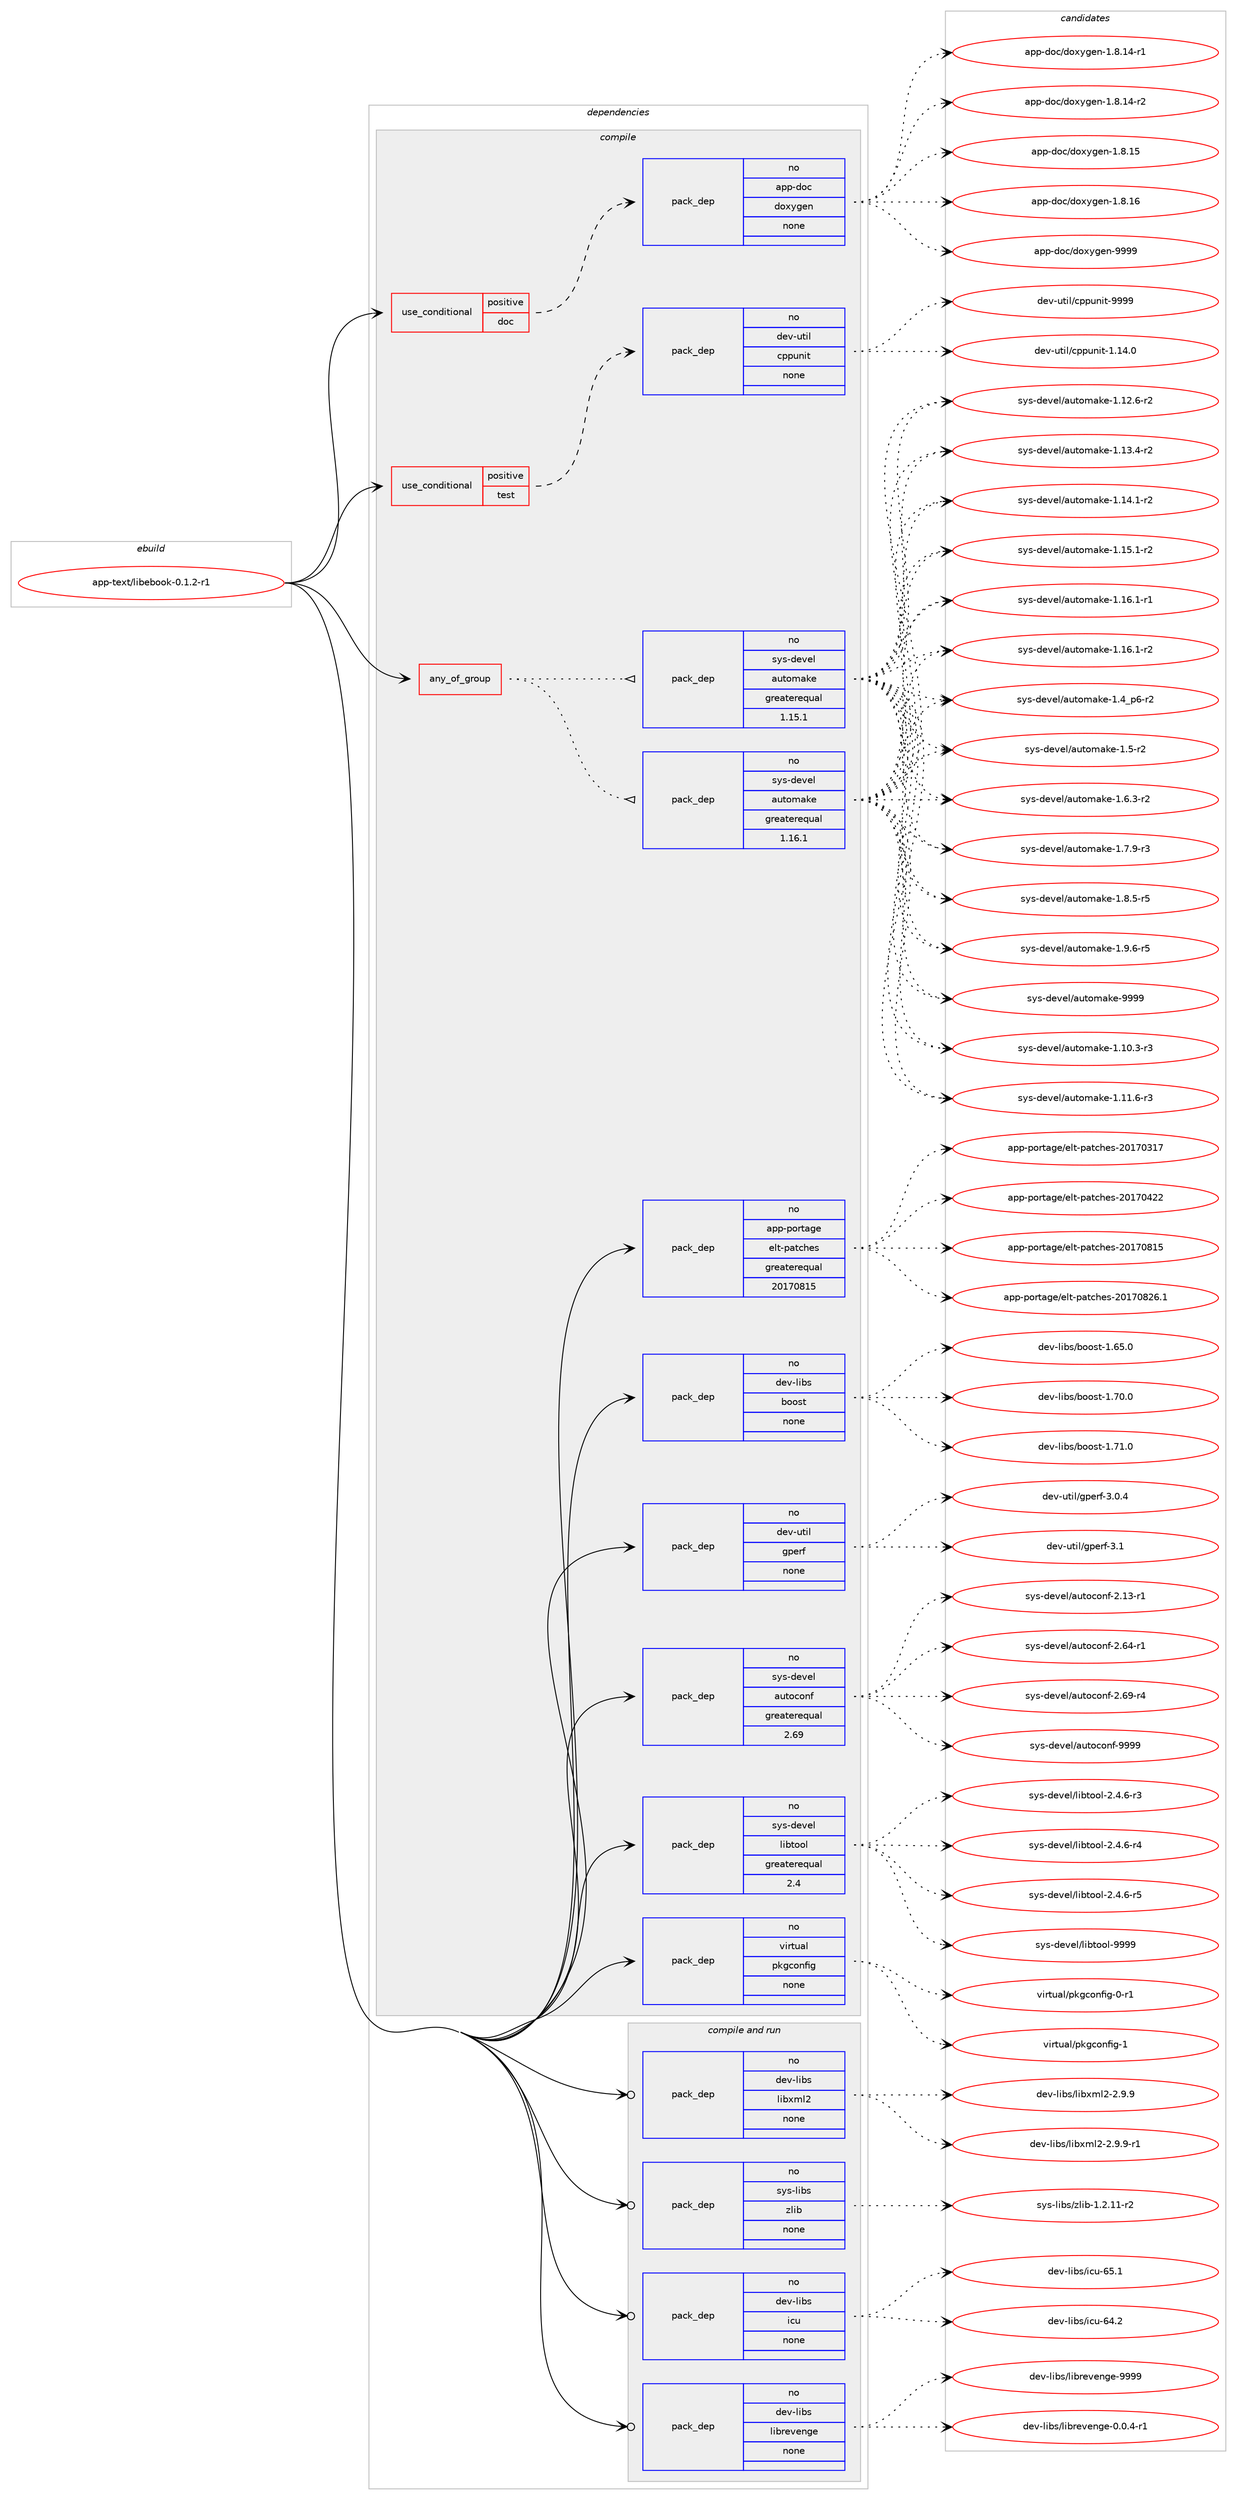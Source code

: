 digraph prolog {

# *************
# Graph options
# *************

newrank=true;
concentrate=true;
compound=true;
graph [rankdir=LR,fontname=Helvetica,fontsize=10,ranksep=1.5];#, ranksep=2.5, nodesep=0.2];
edge  [arrowhead=vee];
node  [fontname=Helvetica,fontsize=10];

# **********
# The ebuild
# **********

subgraph cluster_leftcol {
color=gray;
rank=same;
label=<<i>ebuild</i>>;
id [label="app-text/libebook-0.1.2-r1", color=red, width=4, href="../app-text/libebook-0.1.2-r1.svg"];
}

# ****************
# The dependencies
# ****************

subgraph cluster_midcol {
color=gray;
label=<<i>dependencies</i>>;
subgraph cluster_compile {
fillcolor="#eeeeee";
style=filled;
label=<<i>compile</i>>;
subgraph any8896 {
dependency509536 [label=<<TABLE BORDER="0" CELLBORDER="1" CELLSPACING="0" CELLPADDING="4"><TR><TD CELLPADDING="10">any_of_group</TD></TR></TABLE>>, shape=none, color=red];subgraph pack378841 {
dependency509537 [label=<<TABLE BORDER="0" CELLBORDER="1" CELLSPACING="0" CELLPADDING="4" WIDTH="220"><TR><TD ROWSPAN="6" CELLPADDING="30">pack_dep</TD></TR><TR><TD WIDTH="110">no</TD></TR><TR><TD>sys-devel</TD></TR><TR><TD>automake</TD></TR><TR><TD>greaterequal</TD></TR><TR><TD>1.16.1</TD></TR></TABLE>>, shape=none, color=blue];
}
dependency509536:e -> dependency509537:w [weight=20,style="dotted",arrowhead="oinv"];
subgraph pack378842 {
dependency509538 [label=<<TABLE BORDER="0" CELLBORDER="1" CELLSPACING="0" CELLPADDING="4" WIDTH="220"><TR><TD ROWSPAN="6" CELLPADDING="30">pack_dep</TD></TR><TR><TD WIDTH="110">no</TD></TR><TR><TD>sys-devel</TD></TR><TR><TD>automake</TD></TR><TR><TD>greaterequal</TD></TR><TR><TD>1.15.1</TD></TR></TABLE>>, shape=none, color=blue];
}
dependency509536:e -> dependency509538:w [weight=20,style="dotted",arrowhead="oinv"];
}
id:e -> dependency509536:w [weight=20,style="solid",arrowhead="vee"];
subgraph cond121475 {
dependency509539 [label=<<TABLE BORDER="0" CELLBORDER="1" CELLSPACING="0" CELLPADDING="4"><TR><TD ROWSPAN="3" CELLPADDING="10">use_conditional</TD></TR><TR><TD>positive</TD></TR><TR><TD>doc</TD></TR></TABLE>>, shape=none, color=red];
subgraph pack378843 {
dependency509540 [label=<<TABLE BORDER="0" CELLBORDER="1" CELLSPACING="0" CELLPADDING="4" WIDTH="220"><TR><TD ROWSPAN="6" CELLPADDING="30">pack_dep</TD></TR><TR><TD WIDTH="110">no</TD></TR><TR><TD>app-doc</TD></TR><TR><TD>doxygen</TD></TR><TR><TD>none</TD></TR><TR><TD></TD></TR></TABLE>>, shape=none, color=blue];
}
dependency509539:e -> dependency509540:w [weight=20,style="dashed",arrowhead="vee"];
}
id:e -> dependency509539:w [weight=20,style="solid",arrowhead="vee"];
subgraph cond121476 {
dependency509541 [label=<<TABLE BORDER="0" CELLBORDER="1" CELLSPACING="0" CELLPADDING="4"><TR><TD ROWSPAN="3" CELLPADDING="10">use_conditional</TD></TR><TR><TD>positive</TD></TR><TR><TD>test</TD></TR></TABLE>>, shape=none, color=red];
subgraph pack378844 {
dependency509542 [label=<<TABLE BORDER="0" CELLBORDER="1" CELLSPACING="0" CELLPADDING="4" WIDTH="220"><TR><TD ROWSPAN="6" CELLPADDING="30">pack_dep</TD></TR><TR><TD WIDTH="110">no</TD></TR><TR><TD>dev-util</TD></TR><TR><TD>cppunit</TD></TR><TR><TD>none</TD></TR><TR><TD></TD></TR></TABLE>>, shape=none, color=blue];
}
dependency509541:e -> dependency509542:w [weight=20,style="dashed",arrowhead="vee"];
}
id:e -> dependency509541:w [weight=20,style="solid",arrowhead="vee"];
subgraph pack378845 {
dependency509543 [label=<<TABLE BORDER="0" CELLBORDER="1" CELLSPACING="0" CELLPADDING="4" WIDTH="220"><TR><TD ROWSPAN="6" CELLPADDING="30">pack_dep</TD></TR><TR><TD WIDTH="110">no</TD></TR><TR><TD>app-portage</TD></TR><TR><TD>elt-patches</TD></TR><TR><TD>greaterequal</TD></TR><TR><TD>20170815</TD></TR></TABLE>>, shape=none, color=blue];
}
id:e -> dependency509543:w [weight=20,style="solid",arrowhead="vee"];
subgraph pack378846 {
dependency509544 [label=<<TABLE BORDER="0" CELLBORDER="1" CELLSPACING="0" CELLPADDING="4" WIDTH="220"><TR><TD ROWSPAN="6" CELLPADDING="30">pack_dep</TD></TR><TR><TD WIDTH="110">no</TD></TR><TR><TD>dev-libs</TD></TR><TR><TD>boost</TD></TR><TR><TD>none</TD></TR><TR><TD></TD></TR></TABLE>>, shape=none, color=blue];
}
id:e -> dependency509544:w [weight=20,style="solid",arrowhead="vee"];
subgraph pack378847 {
dependency509545 [label=<<TABLE BORDER="0" CELLBORDER="1" CELLSPACING="0" CELLPADDING="4" WIDTH="220"><TR><TD ROWSPAN="6" CELLPADDING="30">pack_dep</TD></TR><TR><TD WIDTH="110">no</TD></TR><TR><TD>dev-util</TD></TR><TR><TD>gperf</TD></TR><TR><TD>none</TD></TR><TR><TD></TD></TR></TABLE>>, shape=none, color=blue];
}
id:e -> dependency509545:w [weight=20,style="solid",arrowhead="vee"];
subgraph pack378848 {
dependency509546 [label=<<TABLE BORDER="0" CELLBORDER="1" CELLSPACING="0" CELLPADDING="4" WIDTH="220"><TR><TD ROWSPAN="6" CELLPADDING="30">pack_dep</TD></TR><TR><TD WIDTH="110">no</TD></TR><TR><TD>sys-devel</TD></TR><TR><TD>autoconf</TD></TR><TR><TD>greaterequal</TD></TR><TR><TD>2.69</TD></TR></TABLE>>, shape=none, color=blue];
}
id:e -> dependency509546:w [weight=20,style="solid",arrowhead="vee"];
subgraph pack378849 {
dependency509547 [label=<<TABLE BORDER="0" CELLBORDER="1" CELLSPACING="0" CELLPADDING="4" WIDTH="220"><TR><TD ROWSPAN="6" CELLPADDING="30">pack_dep</TD></TR><TR><TD WIDTH="110">no</TD></TR><TR><TD>sys-devel</TD></TR><TR><TD>libtool</TD></TR><TR><TD>greaterequal</TD></TR><TR><TD>2.4</TD></TR></TABLE>>, shape=none, color=blue];
}
id:e -> dependency509547:w [weight=20,style="solid",arrowhead="vee"];
subgraph pack378850 {
dependency509548 [label=<<TABLE BORDER="0" CELLBORDER="1" CELLSPACING="0" CELLPADDING="4" WIDTH="220"><TR><TD ROWSPAN="6" CELLPADDING="30">pack_dep</TD></TR><TR><TD WIDTH="110">no</TD></TR><TR><TD>virtual</TD></TR><TR><TD>pkgconfig</TD></TR><TR><TD>none</TD></TR><TR><TD></TD></TR></TABLE>>, shape=none, color=blue];
}
id:e -> dependency509548:w [weight=20,style="solid",arrowhead="vee"];
}
subgraph cluster_compileandrun {
fillcolor="#eeeeee";
style=filled;
label=<<i>compile and run</i>>;
subgraph pack378851 {
dependency509549 [label=<<TABLE BORDER="0" CELLBORDER="1" CELLSPACING="0" CELLPADDING="4" WIDTH="220"><TR><TD ROWSPAN="6" CELLPADDING="30">pack_dep</TD></TR><TR><TD WIDTH="110">no</TD></TR><TR><TD>dev-libs</TD></TR><TR><TD>icu</TD></TR><TR><TD>none</TD></TR><TR><TD></TD></TR></TABLE>>, shape=none, color=blue];
}
id:e -> dependency509549:w [weight=20,style="solid",arrowhead="odotvee"];
subgraph pack378852 {
dependency509550 [label=<<TABLE BORDER="0" CELLBORDER="1" CELLSPACING="0" CELLPADDING="4" WIDTH="220"><TR><TD ROWSPAN="6" CELLPADDING="30">pack_dep</TD></TR><TR><TD WIDTH="110">no</TD></TR><TR><TD>dev-libs</TD></TR><TR><TD>librevenge</TD></TR><TR><TD>none</TD></TR><TR><TD></TD></TR></TABLE>>, shape=none, color=blue];
}
id:e -> dependency509550:w [weight=20,style="solid",arrowhead="odotvee"];
subgraph pack378853 {
dependency509551 [label=<<TABLE BORDER="0" CELLBORDER="1" CELLSPACING="0" CELLPADDING="4" WIDTH="220"><TR><TD ROWSPAN="6" CELLPADDING="30">pack_dep</TD></TR><TR><TD WIDTH="110">no</TD></TR><TR><TD>dev-libs</TD></TR><TR><TD>libxml2</TD></TR><TR><TD>none</TD></TR><TR><TD></TD></TR></TABLE>>, shape=none, color=blue];
}
id:e -> dependency509551:w [weight=20,style="solid",arrowhead="odotvee"];
subgraph pack378854 {
dependency509552 [label=<<TABLE BORDER="0" CELLBORDER="1" CELLSPACING="0" CELLPADDING="4" WIDTH="220"><TR><TD ROWSPAN="6" CELLPADDING="30">pack_dep</TD></TR><TR><TD WIDTH="110">no</TD></TR><TR><TD>sys-libs</TD></TR><TR><TD>zlib</TD></TR><TR><TD>none</TD></TR><TR><TD></TD></TR></TABLE>>, shape=none, color=blue];
}
id:e -> dependency509552:w [weight=20,style="solid",arrowhead="odotvee"];
}
subgraph cluster_run {
fillcolor="#eeeeee";
style=filled;
label=<<i>run</i>>;
}
}

# **************
# The candidates
# **************

subgraph cluster_choices {
rank=same;
color=gray;
label=<<i>candidates</i>>;

subgraph choice378841 {
color=black;
nodesep=1;
choice11512111545100101118101108479711711611110997107101454946494846514511451 [label="sys-devel/automake-1.10.3-r3", color=red, width=4,href="../sys-devel/automake-1.10.3-r3.svg"];
choice11512111545100101118101108479711711611110997107101454946494946544511451 [label="sys-devel/automake-1.11.6-r3", color=red, width=4,href="../sys-devel/automake-1.11.6-r3.svg"];
choice11512111545100101118101108479711711611110997107101454946495046544511450 [label="sys-devel/automake-1.12.6-r2", color=red, width=4,href="../sys-devel/automake-1.12.6-r2.svg"];
choice11512111545100101118101108479711711611110997107101454946495146524511450 [label="sys-devel/automake-1.13.4-r2", color=red, width=4,href="../sys-devel/automake-1.13.4-r2.svg"];
choice11512111545100101118101108479711711611110997107101454946495246494511450 [label="sys-devel/automake-1.14.1-r2", color=red, width=4,href="../sys-devel/automake-1.14.1-r2.svg"];
choice11512111545100101118101108479711711611110997107101454946495346494511450 [label="sys-devel/automake-1.15.1-r2", color=red, width=4,href="../sys-devel/automake-1.15.1-r2.svg"];
choice11512111545100101118101108479711711611110997107101454946495446494511449 [label="sys-devel/automake-1.16.1-r1", color=red, width=4,href="../sys-devel/automake-1.16.1-r1.svg"];
choice11512111545100101118101108479711711611110997107101454946495446494511450 [label="sys-devel/automake-1.16.1-r2", color=red, width=4,href="../sys-devel/automake-1.16.1-r2.svg"];
choice115121115451001011181011084797117116111109971071014549465295112544511450 [label="sys-devel/automake-1.4_p6-r2", color=red, width=4,href="../sys-devel/automake-1.4_p6-r2.svg"];
choice11512111545100101118101108479711711611110997107101454946534511450 [label="sys-devel/automake-1.5-r2", color=red, width=4,href="../sys-devel/automake-1.5-r2.svg"];
choice115121115451001011181011084797117116111109971071014549465446514511450 [label="sys-devel/automake-1.6.3-r2", color=red, width=4,href="../sys-devel/automake-1.6.3-r2.svg"];
choice115121115451001011181011084797117116111109971071014549465546574511451 [label="sys-devel/automake-1.7.9-r3", color=red, width=4,href="../sys-devel/automake-1.7.9-r3.svg"];
choice115121115451001011181011084797117116111109971071014549465646534511453 [label="sys-devel/automake-1.8.5-r5", color=red, width=4,href="../sys-devel/automake-1.8.5-r5.svg"];
choice115121115451001011181011084797117116111109971071014549465746544511453 [label="sys-devel/automake-1.9.6-r5", color=red, width=4,href="../sys-devel/automake-1.9.6-r5.svg"];
choice115121115451001011181011084797117116111109971071014557575757 [label="sys-devel/automake-9999", color=red, width=4,href="../sys-devel/automake-9999.svg"];
dependency509537:e -> choice11512111545100101118101108479711711611110997107101454946494846514511451:w [style=dotted,weight="100"];
dependency509537:e -> choice11512111545100101118101108479711711611110997107101454946494946544511451:w [style=dotted,weight="100"];
dependency509537:e -> choice11512111545100101118101108479711711611110997107101454946495046544511450:w [style=dotted,weight="100"];
dependency509537:e -> choice11512111545100101118101108479711711611110997107101454946495146524511450:w [style=dotted,weight="100"];
dependency509537:e -> choice11512111545100101118101108479711711611110997107101454946495246494511450:w [style=dotted,weight="100"];
dependency509537:e -> choice11512111545100101118101108479711711611110997107101454946495346494511450:w [style=dotted,weight="100"];
dependency509537:e -> choice11512111545100101118101108479711711611110997107101454946495446494511449:w [style=dotted,weight="100"];
dependency509537:e -> choice11512111545100101118101108479711711611110997107101454946495446494511450:w [style=dotted,weight="100"];
dependency509537:e -> choice115121115451001011181011084797117116111109971071014549465295112544511450:w [style=dotted,weight="100"];
dependency509537:e -> choice11512111545100101118101108479711711611110997107101454946534511450:w [style=dotted,weight="100"];
dependency509537:e -> choice115121115451001011181011084797117116111109971071014549465446514511450:w [style=dotted,weight="100"];
dependency509537:e -> choice115121115451001011181011084797117116111109971071014549465546574511451:w [style=dotted,weight="100"];
dependency509537:e -> choice115121115451001011181011084797117116111109971071014549465646534511453:w [style=dotted,weight="100"];
dependency509537:e -> choice115121115451001011181011084797117116111109971071014549465746544511453:w [style=dotted,weight="100"];
dependency509537:e -> choice115121115451001011181011084797117116111109971071014557575757:w [style=dotted,weight="100"];
}
subgraph choice378842 {
color=black;
nodesep=1;
choice11512111545100101118101108479711711611110997107101454946494846514511451 [label="sys-devel/automake-1.10.3-r3", color=red, width=4,href="../sys-devel/automake-1.10.3-r3.svg"];
choice11512111545100101118101108479711711611110997107101454946494946544511451 [label="sys-devel/automake-1.11.6-r3", color=red, width=4,href="../sys-devel/automake-1.11.6-r3.svg"];
choice11512111545100101118101108479711711611110997107101454946495046544511450 [label="sys-devel/automake-1.12.6-r2", color=red, width=4,href="../sys-devel/automake-1.12.6-r2.svg"];
choice11512111545100101118101108479711711611110997107101454946495146524511450 [label="sys-devel/automake-1.13.4-r2", color=red, width=4,href="../sys-devel/automake-1.13.4-r2.svg"];
choice11512111545100101118101108479711711611110997107101454946495246494511450 [label="sys-devel/automake-1.14.1-r2", color=red, width=4,href="../sys-devel/automake-1.14.1-r2.svg"];
choice11512111545100101118101108479711711611110997107101454946495346494511450 [label="sys-devel/automake-1.15.1-r2", color=red, width=4,href="../sys-devel/automake-1.15.1-r2.svg"];
choice11512111545100101118101108479711711611110997107101454946495446494511449 [label="sys-devel/automake-1.16.1-r1", color=red, width=4,href="../sys-devel/automake-1.16.1-r1.svg"];
choice11512111545100101118101108479711711611110997107101454946495446494511450 [label="sys-devel/automake-1.16.1-r2", color=red, width=4,href="../sys-devel/automake-1.16.1-r2.svg"];
choice115121115451001011181011084797117116111109971071014549465295112544511450 [label="sys-devel/automake-1.4_p6-r2", color=red, width=4,href="../sys-devel/automake-1.4_p6-r2.svg"];
choice11512111545100101118101108479711711611110997107101454946534511450 [label="sys-devel/automake-1.5-r2", color=red, width=4,href="../sys-devel/automake-1.5-r2.svg"];
choice115121115451001011181011084797117116111109971071014549465446514511450 [label="sys-devel/automake-1.6.3-r2", color=red, width=4,href="../sys-devel/automake-1.6.3-r2.svg"];
choice115121115451001011181011084797117116111109971071014549465546574511451 [label="sys-devel/automake-1.7.9-r3", color=red, width=4,href="../sys-devel/automake-1.7.9-r3.svg"];
choice115121115451001011181011084797117116111109971071014549465646534511453 [label="sys-devel/automake-1.8.5-r5", color=red, width=4,href="../sys-devel/automake-1.8.5-r5.svg"];
choice115121115451001011181011084797117116111109971071014549465746544511453 [label="sys-devel/automake-1.9.6-r5", color=red, width=4,href="../sys-devel/automake-1.9.6-r5.svg"];
choice115121115451001011181011084797117116111109971071014557575757 [label="sys-devel/automake-9999", color=red, width=4,href="../sys-devel/automake-9999.svg"];
dependency509538:e -> choice11512111545100101118101108479711711611110997107101454946494846514511451:w [style=dotted,weight="100"];
dependency509538:e -> choice11512111545100101118101108479711711611110997107101454946494946544511451:w [style=dotted,weight="100"];
dependency509538:e -> choice11512111545100101118101108479711711611110997107101454946495046544511450:w [style=dotted,weight="100"];
dependency509538:e -> choice11512111545100101118101108479711711611110997107101454946495146524511450:w [style=dotted,weight="100"];
dependency509538:e -> choice11512111545100101118101108479711711611110997107101454946495246494511450:w [style=dotted,weight="100"];
dependency509538:e -> choice11512111545100101118101108479711711611110997107101454946495346494511450:w [style=dotted,weight="100"];
dependency509538:e -> choice11512111545100101118101108479711711611110997107101454946495446494511449:w [style=dotted,weight="100"];
dependency509538:e -> choice11512111545100101118101108479711711611110997107101454946495446494511450:w [style=dotted,weight="100"];
dependency509538:e -> choice115121115451001011181011084797117116111109971071014549465295112544511450:w [style=dotted,weight="100"];
dependency509538:e -> choice11512111545100101118101108479711711611110997107101454946534511450:w [style=dotted,weight="100"];
dependency509538:e -> choice115121115451001011181011084797117116111109971071014549465446514511450:w [style=dotted,weight="100"];
dependency509538:e -> choice115121115451001011181011084797117116111109971071014549465546574511451:w [style=dotted,weight="100"];
dependency509538:e -> choice115121115451001011181011084797117116111109971071014549465646534511453:w [style=dotted,weight="100"];
dependency509538:e -> choice115121115451001011181011084797117116111109971071014549465746544511453:w [style=dotted,weight="100"];
dependency509538:e -> choice115121115451001011181011084797117116111109971071014557575757:w [style=dotted,weight="100"];
}
subgraph choice378843 {
color=black;
nodesep=1;
choice97112112451001119947100111120121103101110454946564649524511449 [label="app-doc/doxygen-1.8.14-r1", color=red, width=4,href="../app-doc/doxygen-1.8.14-r1.svg"];
choice97112112451001119947100111120121103101110454946564649524511450 [label="app-doc/doxygen-1.8.14-r2", color=red, width=4,href="../app-doc/doxygen-1.8.14-r2.svg"];
choice9711211245100111994710011112012110310111045494656464953 [label="app-doc/doxygen-1.8.15", color=red, width=4,href="../app-doc/doxygen-1.8.15.svg"];
choice9711211245100111994710011112012110310111045494656464954 [label="app-doc/doxygen-1.8.16", color=red, width=4,href="../app-doc/doxygen-1.8.16.svg"];
choice971121124510011199471001111201211031011104557575757 [label="app-doc/doxygen-9999", color=red, width=4,href="../app-doc/doxygen-9999.svg"];
dependency509540:e -> choice97112112451001119947100111120121103101110454946564649524511449:w [style=dotted,weight="100"];
dependency509540:e -> choice97112112451001119947100111120121103101110454946564649524511450:w [style=dotted,weight="100"];
dependency509540:e -> choice9711211245100111994710011112012110310111045494656464953:w [style=dotted,weight="100"];
dependency509540:e -> choice9711211245100111994710011112012110310111045494656464954:w [style=dotted,weight="100"];
dependency509540:e -> choice971121124510011199471001111201211031011104557575757:w [style=dotted,weight="100"];
}
subgraph choice378844 {
color=black;
nodesep=1;
choice10010111845117116105108479911211211711010511645494649524648 [label="dev-util/cppunit-1.14.0", color=red, width=4,href="../dev-util/cppunit-1.14.0.svg"];
choice1001011184511711610510847991121121171101051164557575757 [label="dev-util/cppunit-9999", color=red, width=4,href="../dev-util/cppunit-9999.svg"];
dependency509542:e -> choice10010111845117116105108479911211211711010511645494649524648:w [style=dotted,weight="100"];
dependency509542:e -> choice1001011184511711610510847991121121171101051164557575757:w [style=dotted,weight="100"];
}
subgraph choice378845 {
color=black;
nodesep=1;
choice97112112451121111141169710310147101108116451129711699104101115455048495548514955 [label="app-portage/elt-patches-20170317", color=red, width=4,href="../app-portage/elt-patches-20170317.svg"];
choice97112112451121111141169710310147101108116451129711699104101115455048495548525050 [label="app-portage/elt-patches-20170422", color=red, width=4,href="../app-portage/elt-patches-20170422.svg"];
choice97112112451121111141169710310147101108116451129711699104101115455048495548564953 [label="app-portage/elt-patches-20170815", color=red, width=4,href="../app-portage/elt-patches-20170815.svg"];
choice971121124511211111411697103101471011081164511297116991041011154550484955485650544649 [label="app-portage/elt-patches-20170826.1", color=red, width=4,href="../app-portage/elt-patches-20170826.1.svg"];
dependency509543:e -> choice97112112451121111141169710310147101108116451129711699104101115455048495548514955:w [style=dotted,weight="100"];
dependency509543:e -> choice97112112451121111141169710310147101108116451129711699104101115455048495548525050:w [style=dotted,weight="100"];
dependency509543:e -> choice97112112451121111141169710310147101108116451129711699104101115455048495548564953:w [style=dotted,weight="100"];
dependency509543:e -> choice971121124511211111411697103101471011081164511297116991041011154550484955485650544649:w [style=dotted,weight="100"];
}
subgraph choice378846 {
color=black;
nodesep=1;
choice1001011184510810598115479811111111511645494654534648 [label="dev-libs/boost-1.65.0", color=red, width=4,href="../dev-libs/boost-1.65.0.svg"];
choice1001011184510810598115479811111111511645494655484648 [label="dev-libs/boost-1.70.0", color=red, width=4,href="../dev-libs/boost-1.70.0.svg"];
choice1001011184510810598115479811111111511645494655494648 [label="dev-libs/boost-1.71.0", color=red, width=4,href="../dev-libs/boost-1.71.0.svg"];
dependency509544:e -> choice1001011184510810598115479811111111511645494654534648:w [style=dotted,weight="100"];
dependency509544:e -> choice1001011184510810598115479811111111511645494655484648:w [style=dotted,weight="100"];
dependency509544:e -> choice1001011184510810598115479811111111511645494655494648:w [style=dotted,weight="100"];
}
subgraph choice378847 {
color=black;
nodesep=1;
choice1001011184511711610510847103112101114102455146484652 [label="dev-util/gperf-3.0.4", color=red, width=4,href="../dev-util/gperf-3.0.4.svg"];
choice100101118451171161051084710311210111410245514649 [label="dev-util/gperf-3.1", color=red, width=4,href="../dev-util/gperf-3.1.svg"];
dependency509545:e -> choice1001011184511711610510847103112101114102455146484652:w [style=dotted,weight="100"];
dependency509545:e -> choice100101118451171161051084710311210111410245514649:w [style=dotted,weight="100"];
}
subgraph choice378848 {
color=black;
nodesep=1;
choice1151211154510010111810110847971171161119911111010245504649514511449 [label="sys-devel/autoconf-2.13-r1", color=red, width=4,href="../sys-devel/autoconf-2.13-r1.svg"];
choice1151211154510010111810110847971171161119911111010245504654524511449 [label="sys-devel/autoconf-2.64-r1", color=red, width=4,href="../sys-devel/autoconf-2.64-r1.svg"];
choice1151211154510010111810110847971171161119911111010245504654574511452 [label="sys-devel/autoconf-2.69-r4", color=red, width=4,href="../sys-devel/autoconf-2.69-r4.svg"];
choice115121115451001011181011084797117116111991111101024557575757 [label="sys-devel/autoconf-9999", color=red, width=4,href="../sys-devel/autoconf-9999.svg"];
dependency509546:e -> choice1151211154510010111810110847971171161119911111010245504649514511449:w [style=dotted,weight="100"];
dependency509546:e -> choice1151211154510010111810110847971171161119911111010245504654524511449:w [style=dotted,weight="100"];
dependency509546:e -> choice1151211154510010111810110847971171161119911111010245504654574511452:w [style=dotted,weight="100"];
dependency509546:e -> choice115121115451001011181011084797117116111991111101024557575757:w [style=dotted,weight="100"];
}
subgraph choice378849 {
color=black;
nodesep=1;
choice1151211154510010111810110847108105981161111111084550465246544511451 [label="sys-devel/libtool-2.4.6-r3", color=red, width=4,href="../sys-devel/libtool-2.4.6-r3.svg"];
choice1151211154510010111810110847108105981161111111084550465246544511452 [label="sys-devel/libtool-2.4.6-r4", color=red, width=4,href="../sys-devel/libtool-2.4.6-r4.svg"];
choice1151211154510010111810110847108105981161111111084550465246544511453 [label="sys-devel/libtool-2.4.6-r5", color=red, width=4,href="../sys-devel/libtool-2.4.6-r5.svg"];
choice1151211154510010111810110847108105981161111111084557575757 [label="sys-devel/libtool-9999", color=red, width=4,href="../sys-devel/libtool-9999.svg"];
dependency509547:e -> choice1151211154510010111810110847108105981161111111084550465246544511451:w [style=dotted,weight="100"];
dependency509547:e -> choice1151211154510010111810110847108105981161111111084550465246544511452:w [style=dotted,weight="100"];
dependency509547:e -> choice1151211154510010111810110847108105981161111111084550465246544511453:w [style=dotted,weight="100"];
dependency509547:e -> choice1151211154510010111810110847108105981161111111084557575757:w [style=dotted,weight="100"];
}
subgraph choice378850 {
color=black;
nodesep=1;
choice11810511411611797108471121071039911111010210510345484511449 [label="virtual/pkgconfig-0-r1", color=red, width=4,href="../virtual/pkgconfig-0-r1.svg"];
choice1181051141161179710847112107103991111101021051034549 [label="virtual/pkgconfig-1", color=red, width=4,href="../virtual/pkgconfig-1.svg"];
dependency509548:e -> choice11810511411611797108471121071039911111010210510345484511449:w [style=dotted,weight="100"];
dependency509548:e -> choice1181051141161179710847112107103991111101021051034549:w [style=dotted,weight="100"];
}
subgraph choice378851 {
color=black;
nodesep=1;
choice100101118451081059811547105991174554524650 [label="dev-libs/icu-64.2", color=red, width=4,href="../dev-libs/icu-64.2.svg"];
choice100101118451081059811547105991174554534649 [label="dev-libs/icu-65.1", color=red, width=4,href="../dev-libs/icu-65.1.svg"];
dependency509549:e -> choice100101118451081059811547105991174554524650:w [style=dotted,weight="100"];
dependency509549:e -> choice100101118451081059811547105991174554534649:w [style=dotted,weight="100"];
}
subgraph choice378852 {
color=black;
nodesep=1;
choice100101118451081059811547108105981141011181011101031014548464846524511449 [label="dev-libs/librevenge-0.0.4-r1", color=red, width=4,href="../dev-libs/librevenge-0.0.4-r1.svg"];
choice100101118451081059811547108105981141011181011101031014557575757 [label="dev-libs/librevenge-9999", color=red, width=4,href="../dev-libs/librevenge-9999.svg"];
dependency509550:e -> choice100101118451081059811547108105981141011181011101031014548464846524511449:w [style=dotted,weight="100"];
dependency509550:e -> choice100101118451081059811547108105981141011181011101031014557575757:w [style=dotted,weight="100"];
}
subgraph choice378853 {
color=black;
nodesep=1;
choice1001011184510810598115471081059812010910850455046574657 [label="dev-libs/libxml2-2.9.9", color=red, width=4,href="../dev-libs/libxml2-2.9.9.svg"];
choice10010111845108105981154710810598120109108504550465746574511449 [label="dev-libs/libxml2-2.9.9-r1", color=red, width=4,href="../dev-libs/libxml2-2.9.9-r1.svg"];
dependency509551:e -> choice1001011184510810598115471081059812010910850455046574657:w [style=dotted,weight="100"];
dependency509551:e -> choice10010111845108105981154710810598120109108504550465746574511449:w [style=dotted,weight="100"];
}
subgraph choice378854 {
color=black;
nodesep=1;
choice11512111545108105981154712210810598454946504649494511450 [label="sys-libs/zlib-1.2.11-r2", color=red, width=4,href="../sys-libs/zlib-1.2.11-r2.svg"];
dependency509552:e -> choice11512111545108105981154712210810598454946504649494511450:w [style=dotted,weight="100"];
}
}

}
